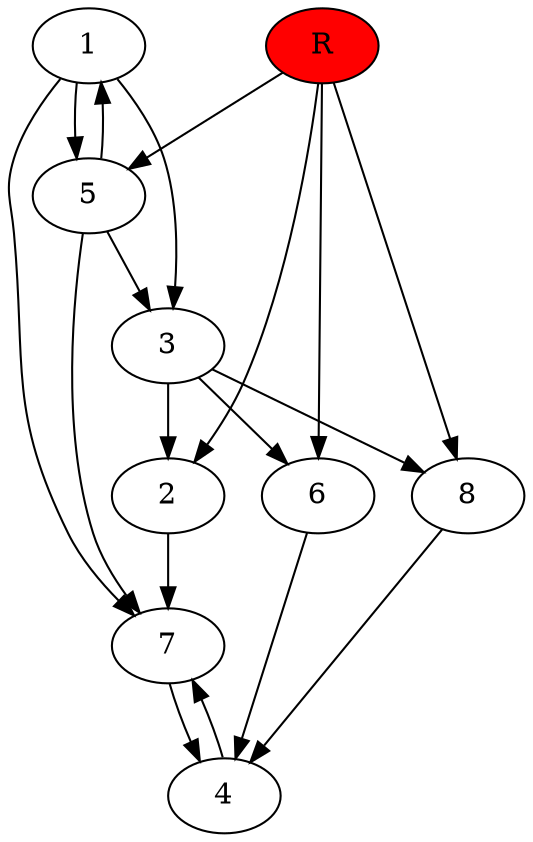 digraph prb21519 {
	1
	2
	3
	4
	5
	6
	7
	8
	R [fillcolor="#ff0000" style=filled]
	1 -> 3
	1 -> 5
	1 -> 7
	2 -> 7
	3 -> 2
	3 -> 6
	3 -> 8
	4 -> 7
	5 -> 1
	5 -> 3
	5 -> 7
	6 -> 4
	7 -> 4
	8 -> 4
	R -> 2
	R -> 5
	R -> 6
	R -> 8
}

